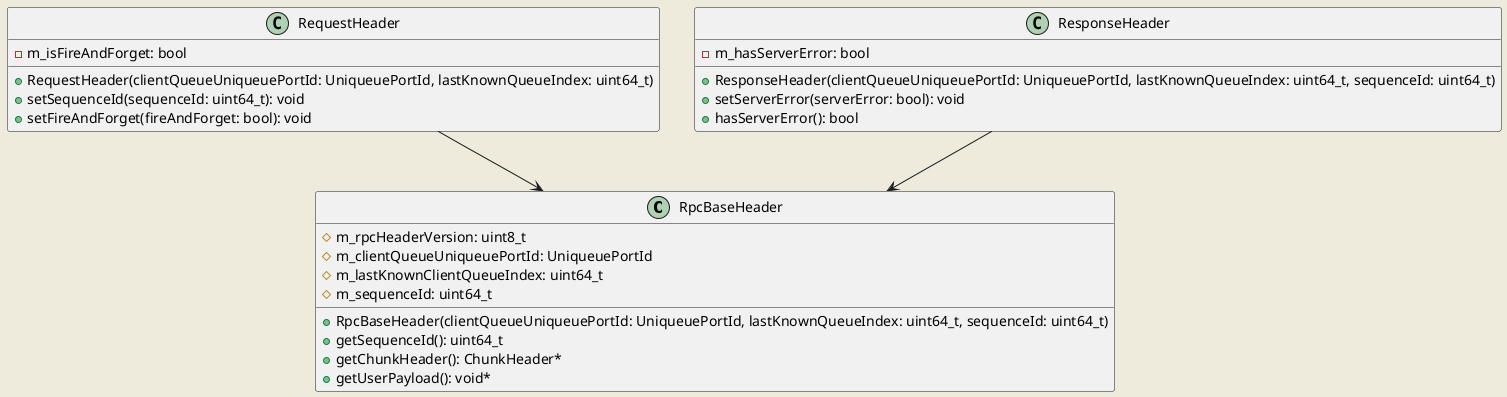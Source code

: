 @startuml
skinparam backgroundColor #EEEBDC

class RpcBaseHeader {
  + RpcBaseHeader(clientQueueUniqueuePortId: UniqueuePortId, lastKnownQueueIndex: uint64_t, sequenceId: uint64_t)
  + getSequenceId(): uint64_t
  + getChunkHeader(): ChunkHeader*
  + getUserPayload(): void*
  # m_rpcHeaderVersion: uint8_t
  # m_clientQueueUniqueuePortId: UniqueuePortId
  # m_lastKnownClientQueueIndex: uint64_t
  # m_sequenceId: uint64_t
}

class RequestHeader {
  + RequestHeader(clientQueueUniqueuePortId: UniqueuePortId, lastKnownQueueIndex: uint64_t)
  + setSequenceId(sequenceId: uint64_t): void
  + setFireAndForget(fireAndForget: bool): void
  - m_isFireAndForget: bool
}

class ResponseHeader {
  + ResponseHeader(clientQueueUniqueuePortId: UniqueuePortId, lastKnownQueueIndex: uint64_t, sequenceId: uint64_t)
  + setServerError(serverError: bool): void
  + hasServerError(): bool
  - m_hasServerError: bool
}

RequestHeader --> RpcBaseHeader
ResponseHeader --> RpcBaseHeader

@enduml
